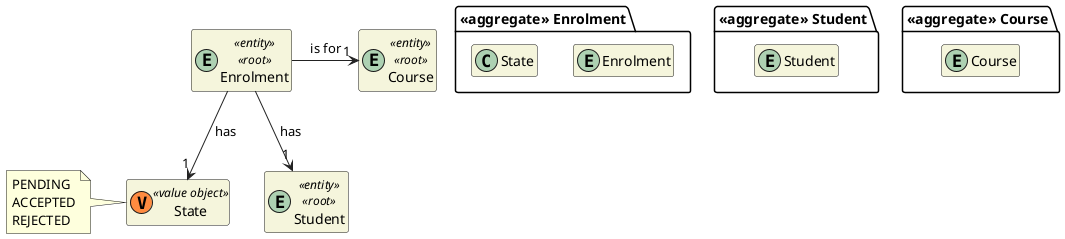 @startuml DM-ENROLMENT
'https://plantuml.com/class-diagram

skinparam classAttributeIconSize 0
hide empty attributes
hide empty methods
skinparam classBackgroundColor beige
skinparam ArrowColor #222222

package "<<aggregate>> Enrolment" {
    entity Enrolment

    class State
}


entity Enrolment <<entity>> <<root>> {
}

package "<<aggregate>> Student" {
  entity Student
}


entity Student <<entity>> <<root>> {
}

package "<<aggregate>> Course" {
  entity Course
}


entity Course <<entity>> <<root>> {
}

class State <<(V,#FF8B40) value object>> {}
note left of State
  PENDING
  ACCEPTED
  REJECTED
end note

Enrolment --> "1" State : has

Enrolment --> "1" Student : has
Enrolment -> "1" Course : is for

@enduml
